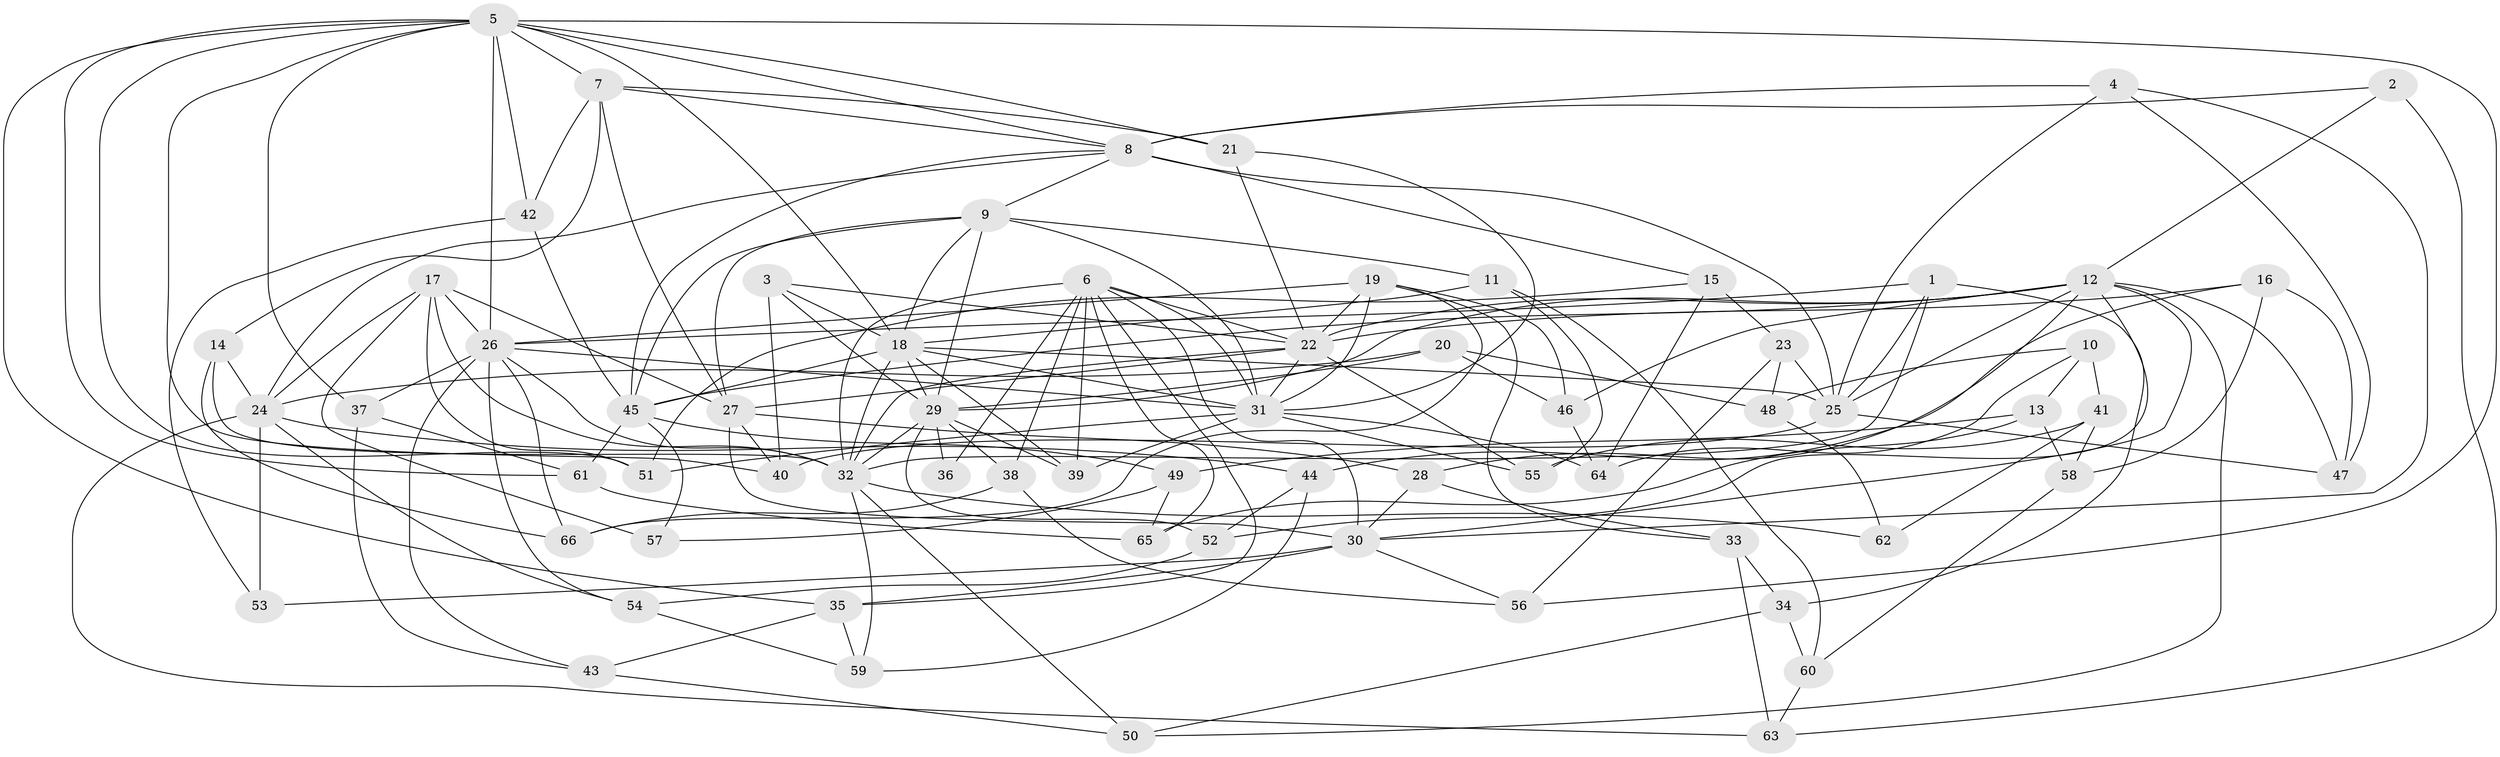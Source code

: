 // original degree distribution, {4: 1.0}
// Generated by graph-tools (version 1.1) at 2025/38/03/09/25 02:38:03]
// undirected, 66 vertices, 175 edges
graph export_dot {
graph [start="1"]
  node [color=gray90,style=filled];
  1;
  2;
  3;
  4;
  5;
  6;
  7;
  8;
  9;
  10;
  11;
  12;
  13;
  14;
  15;
  16;
  17;
  18;
  19;
  20;
  21;
  22;
  23;
  24;
  25;
  26;
  27;
  28;
  29;
  30;
  31;
  32;
  33;
  34;
  35;
  36;
  37;
  38;
  39;
  40;
  41;
  42;
  43;
  44;
  45;
  46;
  47;
  48;
  49;
  50;
  51;
  52;
  53;
  54;
  55;
  56;
  57;
  58;
  59;
  60;
  61;
  62;
  63;
  64;
  65;
  66;
  1 -- 25 [weight=1.0];
  1 -- 26 [weight=1.0];
  1 -- 32 [weight=1.0];
  1 -- 34 [weight=1.0];
  2 -- 8 [weight=1.0];
  2 -- 12 [weight=2.0];
  2 -- 63 [weight=1.0];
  3 -- 18 [weight=1.0];
  3 -- 22 [weight=1.0];
  3 -- 29 [weight=1.0];
  3 -- 40 [weight=1.0];
  4 -- 8 [weight=1.0];
  4 -- 25 [weight=1.0];
  4 -- 30 [weight=1.0];
  4 -- 47 [weight=1.0];
  5 -- 7 [weight=1.0];
  5 -- 8 [weight=1.0];
  5 -- 18 [weight=1.0];
  5 -- 21 [weight=1.0];
  5 -- 26 [weight=1.0];
  5 -- 35 [weight=1.0];
  5 -- 37 [weight=1.0];
  5 -- 40 [weight=1.0];
  5 -- 42 [weight=1.0];
  5 -- 51 [weight=1.0];
  5 -- 56 [weight=1.0];
  5 -- 61 [weight=1.0];
  6 -- 22 [weight=1.0];
  6 -- 30 [weight=1.0];
  6 -- 31 [weight=1.0];
  6 -- 32 [weight=1.0];
  6 -- 35 [weight=2.0];
  6 -- 36 [weight=3.0];
  6 -- 38 [weight=1.0];
  6 -- 39 [weight=1.0];
  6 -- 65 [weight=1.0];
  7 -- 8 [weight=2.0];
  7 -- 14 [weight=1.0];
  7 -- 21 [weight=1.0];
  7 -- 27 [weight=2.0];
  7 -- 42 [weight=1.0];
  8 -- 9 [weight=1.0];
  8 -- 15 [weight=1.0];
  8 -- 24 [weight=1.0];
  8 -- 25 [weight=3.0];
  8 -- 45 [weight=1.0];
  9 -- 11 [weight=1.0];
  9 -- 18 [weight=1.0];
  9 -- 27 [weight=1.0];
  9 -- 29 [weight=1.0];
  9 -- 31 [weight=2.0];
  9 -- 45 [weight=1.0];
  10 -- 13 [weight=1.0];
  10 -- 41 [weight=1.0];
  10 -- 48 [weight=1.0];
  10 -- 64 [weight=1.0];
  11 -- 18 [weight=1.0];
  11 -- 55 [weight=1.0];
  11 -- 60 [weight=1.0];
  12 -- 22 [weight=1.0];
  12 -- 25 [weight=1.0];
  12 -- 28 [weight=1.0];
  12 -- 29 [weight=1.0];
  12 -- 30 [weight=1.0];
  12 -- 45 [weight=1.0];
  12 -- 46 [weight=1.0];
  12 -- 47 [weight=1.0];
  12 -- 50 [weight=1.0];
  12 -- 52 [weight=1.0];
  13 -- 49 [weight=1.0];
  13 -- 58 [weight=1.0];
  13 -- 65 [weight=1.0];
  14 -- 24 [weight=1.0];
  14 -- 32 [weight=1.0];
  14 -- 66 [weight=1.0];
  15 -- 23 [weight=1.0];
  15 -- 51 [weight=1.0];
  15 -- 64 [weight=1.0];
  16 -- 22 [weight=1.0];
  16 -- 44 [weight=1.0];
  16 -- 47 [weight=1.0];
  16 -- 58 [weight=1.0];
  17 -- 24 [weight=2.0];
  17 -- 26 [weight=1.0];
  17 -- 27 [weight=3.0];
  17 -- 32 [weight=1.0];
  17 -- 51 [weight=1.0];
  17 -- 57 [weight=2.0];
  18 -- 25 [weight=1.0];
  18 -- 29 [weight=1.0];
  18 -- 31 [weight=1.0];
  18 -- 32 [weight=1.0];
  18 -- 39 [weight=1.0];
  18 -- 45 [weight=1.0];
  19 -- 22 [weight=1.0];
  19 -- 26 [weight=3.0];
  19 -- 31 [weight=1.0];
  19 -- 33 [weight=1.0];
  19 -- 46 [weight=1.0];
  19 -- 66 [weight=1.0];
  20 -- 24 [weight=1.0];
  20 -- 29 [weight=1.0];
  20 -- 46 [weight=1.0];
  20 -- 48 [weight=1.0];
  21 -- 22 [weight=1.0];
  21 -- 31 [weight=1.0];
  22 -- 27 [weight=1.0];
  22 -- 31 [weight=1.0];
  22 -- 32 [weight=1.0];
  22 -- 55 [weight=1.0];
  23 -- 25 [weight=1.0];
  23 -- 48 [weight=1.0];
  23 -- 56 [weight=1.0];
  24 -- 44 [weight=1.0];
  24 -- 53 [weight=2.0];
  24 -- 54 [weight=1.0];
  24 -- 63 [weight=1.0];
  25 -- 40 [weight=1.0];
  25 -- 47 [weight=1.0];
  26 -- 31 [weight=1.0];
  26 -- 32 [weight=1.0];
  26 -- 37 [weight=1.0];
  26 -- 43 [weight=1.0];
  26 -- 54 [weight=1.0];
  26 -- 66 [weight=1.0];
  27 -- 28 [weight=1.0];
  27 -- 30 [weight=3.0];
  27 -- 40 [weight=1.0];
  28 -- 30 [weight=1.0];
  28 -- 33 [weight=1.0];
  29 -- 32 [weight=1.0];
  29 -- 36 [weight=1.0];
  29 -- 38 [weight=1.0];
  29 -- 39 [weight=1.0];
  29 -- 52 [weight=1.0];
  30 -- 35 [weight=1.0];
  30 -- 53 [weight=1.0];
  30 -- 56 [weight=1.0];
  31 -- 39 [weight=1.0];
  31 -- 51 [weight=1.0];
  31 -- 55 [weight=1.0];
  31 -- 64 [weight=1.0];
  32 -- 50 [weight=1.0];
  32 -- 59 [weight=1.0];
  32 -- 62 [weight=2.0];
  33 -- 34 [weight=1.0];
  33 -- 63 [weight=1.0];
  34 -- 50 [weight=1.0];
  34 -- 60 [weight=1.0];
  35 -- 43 [weight=1.0];
  35 -- 59 [weight=1.0];
  37 -- 43 [weight=1.0];
  37 -- 61 [weight=1.0];
  38 -- 56 [weight=1.0];
  38 -- 66 [weight=1.0];
  41 -- 55 [weight=1.0];
  41 -- 58 [weight=1.0];
  41 -- 62 [weight=1.0];
  42 -- 45 [weight=1.0];
  42 -- 53 [weight=1.0];
  43 -- 50 [weight=1.0];
  44 -- 52 [weight=1.0];
  44 -- 59 [weight=1.0];
  45 -- 49 [weight=1.0];
  45 -- 57 [weight=1.0];
  45 -- 61 [weight=1.0];
  46 -- 64 [weight=1.0];
  48 -- 62 [weight=1.0];
  49 -- 57 [weight=1.0];
  49 -- 65 [weight=1.0];
  52 -- 54 [weight=1.0];
  54 -- 59 [weight=1.0];
  58 -- 60 [weight=1.0];
  60 -- 63 [weight=1.0];
  61 -- 65 [weight=1.0];
}
